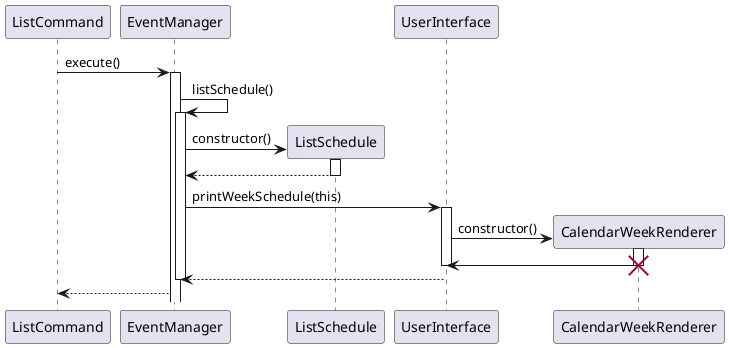 @startuml

ListCommand -> EventManager : execute()
activate EventManager
EventManager -> EventManager : listSchedule()
activate EventManager
EventManager -> ListSchedule** : constructor()
activate ListSchedule
ListSchedule --> EventManager
deactivate ListSchedule
EventManager -> UserInterface : printWeekSchedule(this)
activate UserInterface
UserInterface -> CalendarWeekRenderer** : constructor()
activate CalendarWeekRenderer
CalendarWeekRenderer -> UserInterface
destroy CalendarWeekRenderer
deactivate UserInterface
UserInterface --> EventManager
deactivate EventManager
EventManager --> ListCommand

@enduml